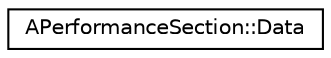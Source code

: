 digraph "Graphical Class Hierarchy"
{
 // LATEX_PDF_SIZE
  edge [fontname="Helvetica",fontsize="10",labelfontname="Helvetica",labelfontsize="10"];
  node [fontname="Helvetica",fontsize="10",shape=record];
  rankdir="LR";
  Node0 [label="APerformanceSection::Data",height=0.2,width=0.4,color="black", fillcolor="white", style="filled",URL="$structAPerformanceSection_1_1Data.html",tooltip=" "];
}
